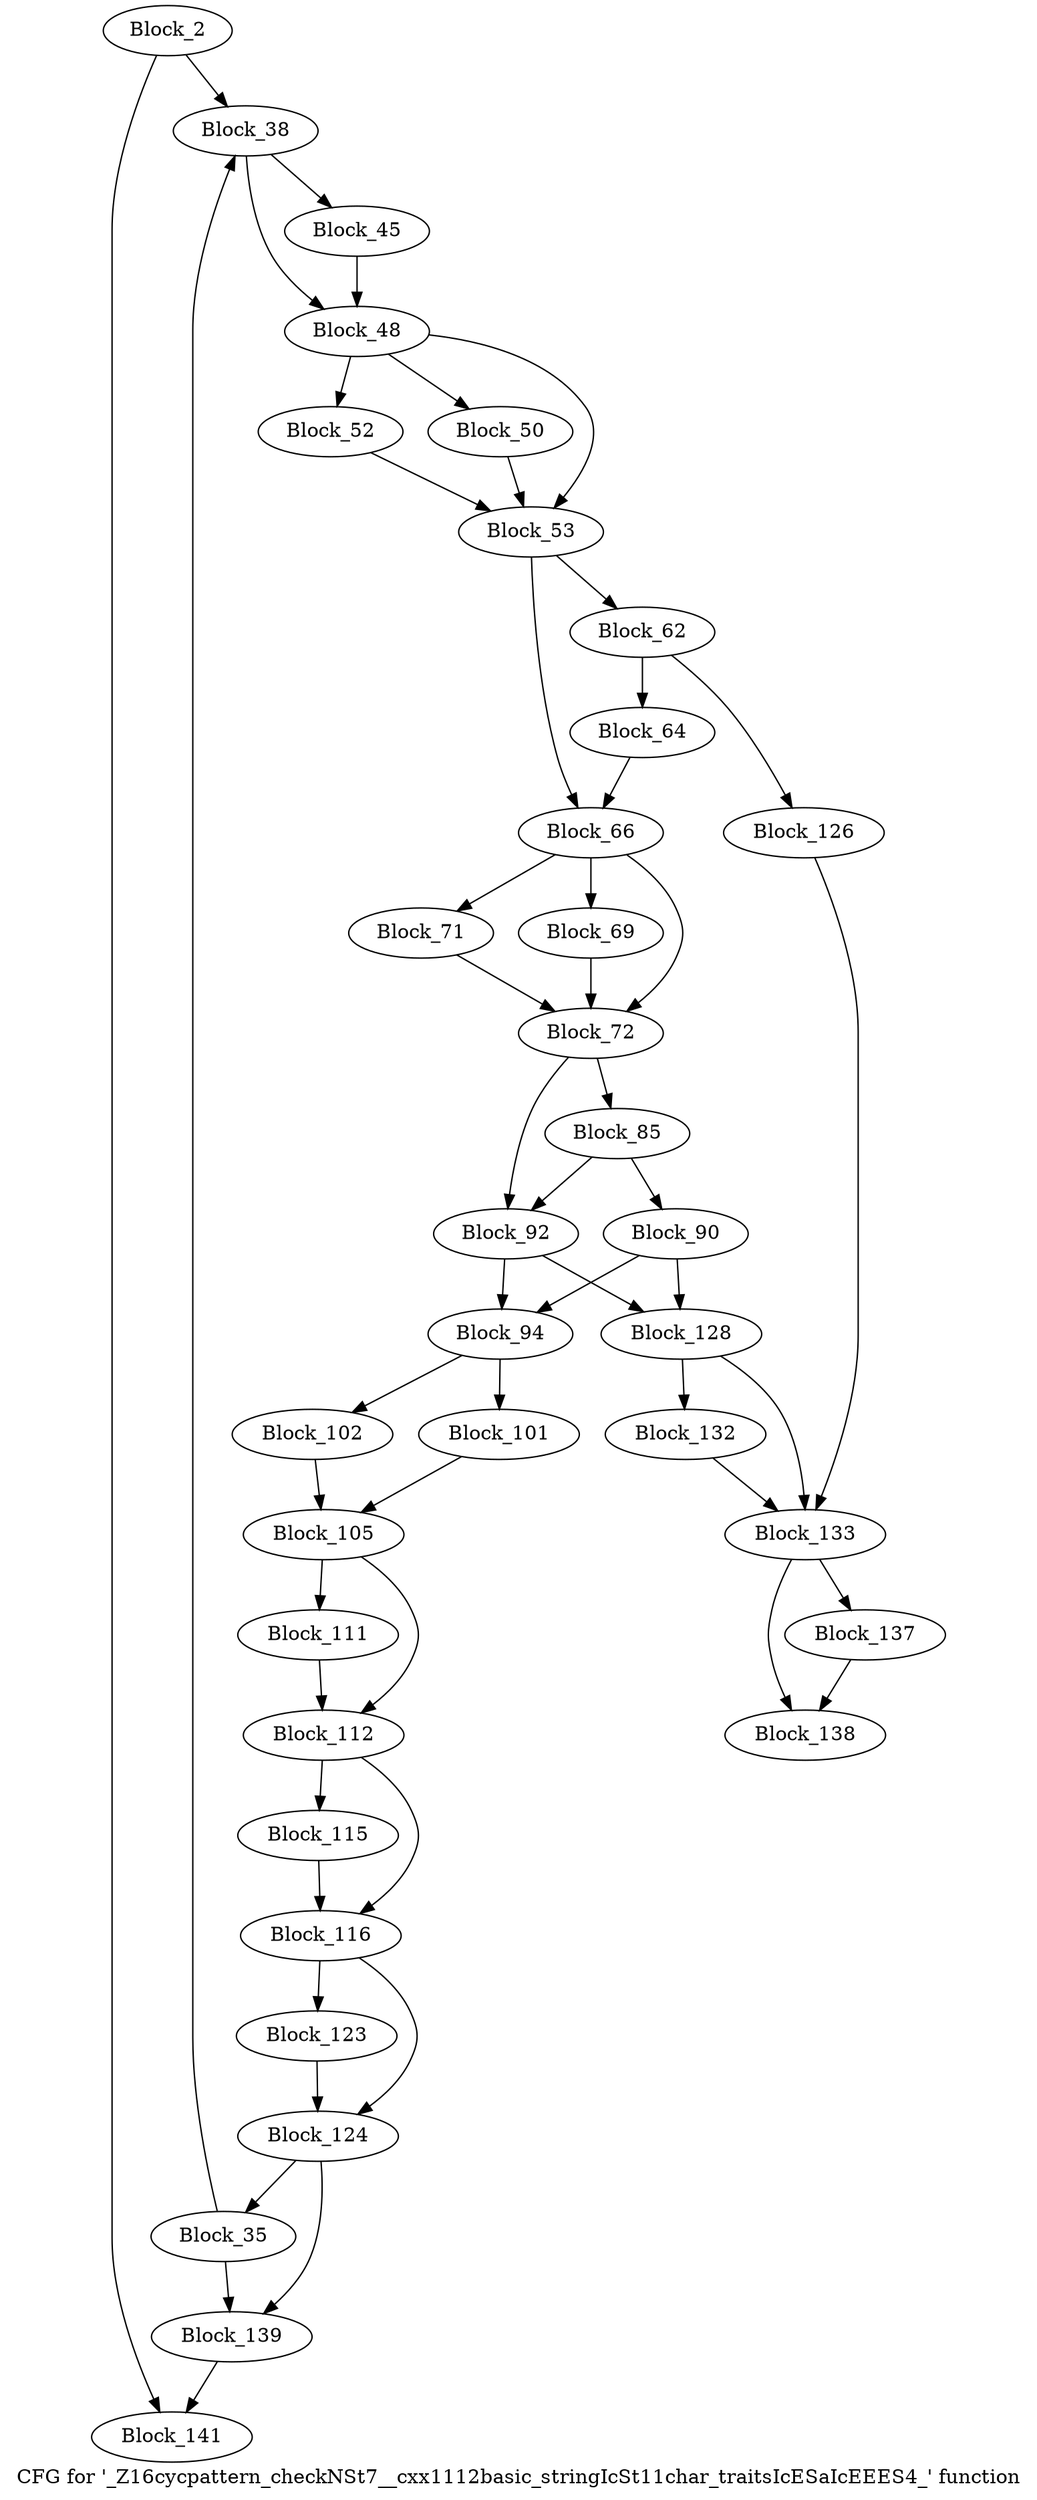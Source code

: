 digraph "CFG for '_Z16cycpattern_checkNSt7__cxx1112basic_stringIcSt11char_traitsIcESaIcEEES4_' function" {
	label="CFG for '_Z16cycpattern_checkNSt7__cxx1112basic_stringIcSt11char_traitsIcESaIcEEES4_' function";

	block_2 [label="Block_2"];
	block_2:s0 -> block_141;
	block_2:s1 -> block_38;
	block_35 [label="Block_35"];
	block_35:s0 -> block_38;
	block_35:s1 -> block_139;
	block_38 [label="Block_38"];
	block_38:s0 -> block_45;
	block_38:s1 -> block_48;
	block_45 [label="Block_45"];
	block_45 -> block_48;
	block_48 [label="Block_48"];
	block_48:s0 -> block_52;
	block_48:s1 -> block_50;
	block_48:s2 -> block_53;
	block_50 [label="Block_50"];
	block_50 -> block_53;
	block_52 [label="Block_52"];
	block_52 -> block_53;
	block_53 [label="Block_53"];
	block_53:s0 -> block_62;
	block_53:s1 -> block_66;
	block_62 [label="Block_62"];
	block_62 -> block_64;
	block_62 -> block_126;
	block_64 [label="Block_64"];
	block_64 -> block_66;
	block_66 [label="Block_66"];
	block_66:s0 -> block_71;
	block_66:s1 -> block_69;
	block_66:s2 -> block_72;
	block_69 [label="Block_69"];
	block_69 -> block_72;
	block_71 [label="Block_71"];
	block_71 -> block_72;
	block_72 [label="Block_72"];
	block_72:s0 -> block_85;
	block_72:s1 -> block_92;
	block_85 [label="Block_85"];
	block_85:s0 -> block_92;
	block_85:s1 -> block_90;
	block_90 [label="Block_90"];
	block_90 -> block_94;
	block_90 -> block_128;
	block_92 [label="Block_92"];
	block_92 -> block_94;
	block_92 -> block_128;
	block_94 [label="Block_94"];
	block_94:s0 -> block_101;
	block_94:s1 -> block_102;
	block_101 [label="Block_101"];
	block_101 -> block_105;
	block_102 [label="Block_102"];
	block_102 -> block_105;
	block_105 [label="Block_105"];
	block_105:s0 -> block_112;
	block_105:s1 -> block_111;
	block_111 [label="Block_111"];
	block_111 -> block_112;
	block_112 [label="Block_112"];
	block_112:s0 -> block_116;
	block_112:s1 -> block_115;
	block_115 [label="Block_115"];
	block_115 -> block_116;
	block_116 [label="Block_116"];
	block_116:s0 -> block_124;
	block_116:s1 -> block_123;
	block_123 [label="Block_123"];
	block_123 -> block_124;
	block_124 [label="Block_124"];
	block_124:s0 -> block_35;
	block_124:s1 -> block_139;
	block_126 [label="Block_126"];
	block_126 -> block_133;
	block_128 [label="Block_128"];
	block_128:s0 -> block_133;
	block_128:s1 -> block_132;
	block_132 [label="Block_132"];
	block_132 -> block_133;
	block_133 [label="Block_133"];
	block_133:s0 -> block_138;
	block_133:s1 -> block_137;
	block_137 [label="Block_137"];
	block_137 -> block_138;
	block_138 [label="Block_138"];
	block_139 [label="Block_139"];
	block_139 -> block_141;
	block_141 [label="Block_141"];
}
